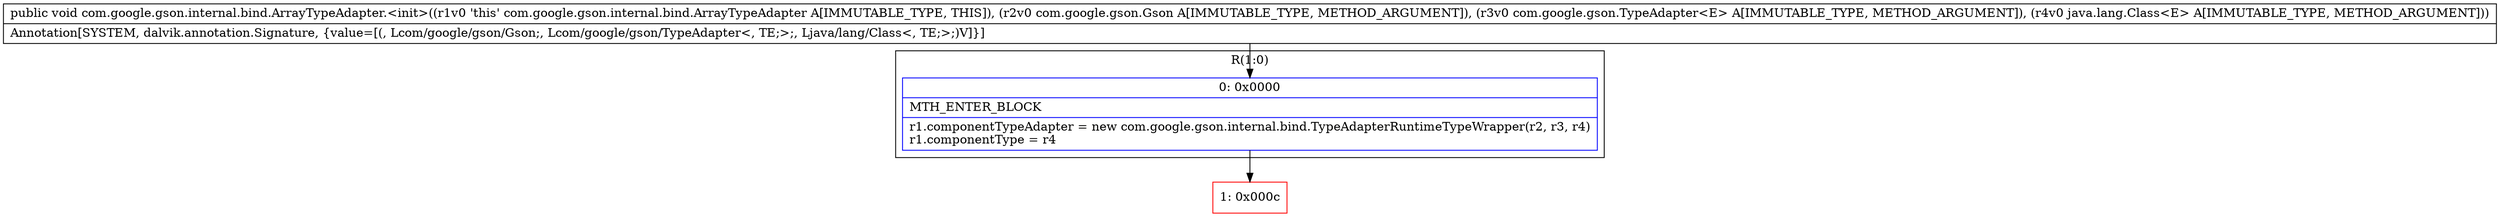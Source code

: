 digraph "CFG forcom.google.gson.internal.bind.ArrayTypeAdapter.\<init\>(Lcom\/google\/gson\/Gson;Lcom\/google\/gson\/TypeAdapter;Ljava\/lang\/Class;)V" {
subgraph cluster_Region_1211557944 {
label = "R(1:0)";
node [shape=record,color=blue];
Node_0 [shape=record,label="{0\:\ 0x0000|MTH_ENTER_BLOCK\l|r1.componentTypeAdapter = new com.google.gson.internal.bind.TypeAdapterRuntimeTypeWrapper(r2, r3, r4)\lr1.componentType = r4\l}"];
}
Node_1 [shape=record,color=red,label="{1\:\ 0x000c}"];
MethodNode[shape=record,label="{public void com.google.gson.internal.bind.ArrayTypeAdapter.\<init\>((r1v0 'this' com.google.gson.internal.bind.ArrayTypeAdapter A[IMMUTABLE_TYPE, THIS]), (r2v0 com.google.gson.Gson A[IMMUTABLE_TYPE, METHOD_ARGUMENT]), (r3v0 com.google.gson.TypeAdapter\<E\> A[IMMUTABLE_TYPE, METHOD_ARGUMENT]), (r4v0 java.lang.Class\<E\> A[IMMUTABLE_TYPE, METHOD_ARGUMENT]))  | Annotation[SYSTEM, dalvik.annotation.Signature, \{value=[(, Lcom\/google\/gson\/Gson;, Lcom\/google\/gson\/TypeAdapter\<, TE;\>;, Ljava\/lang\/Class\<, TE;\>;)V]\}]\l}"];
MethodNode -> Node_0;
Node_0 -> Node_1;
}

